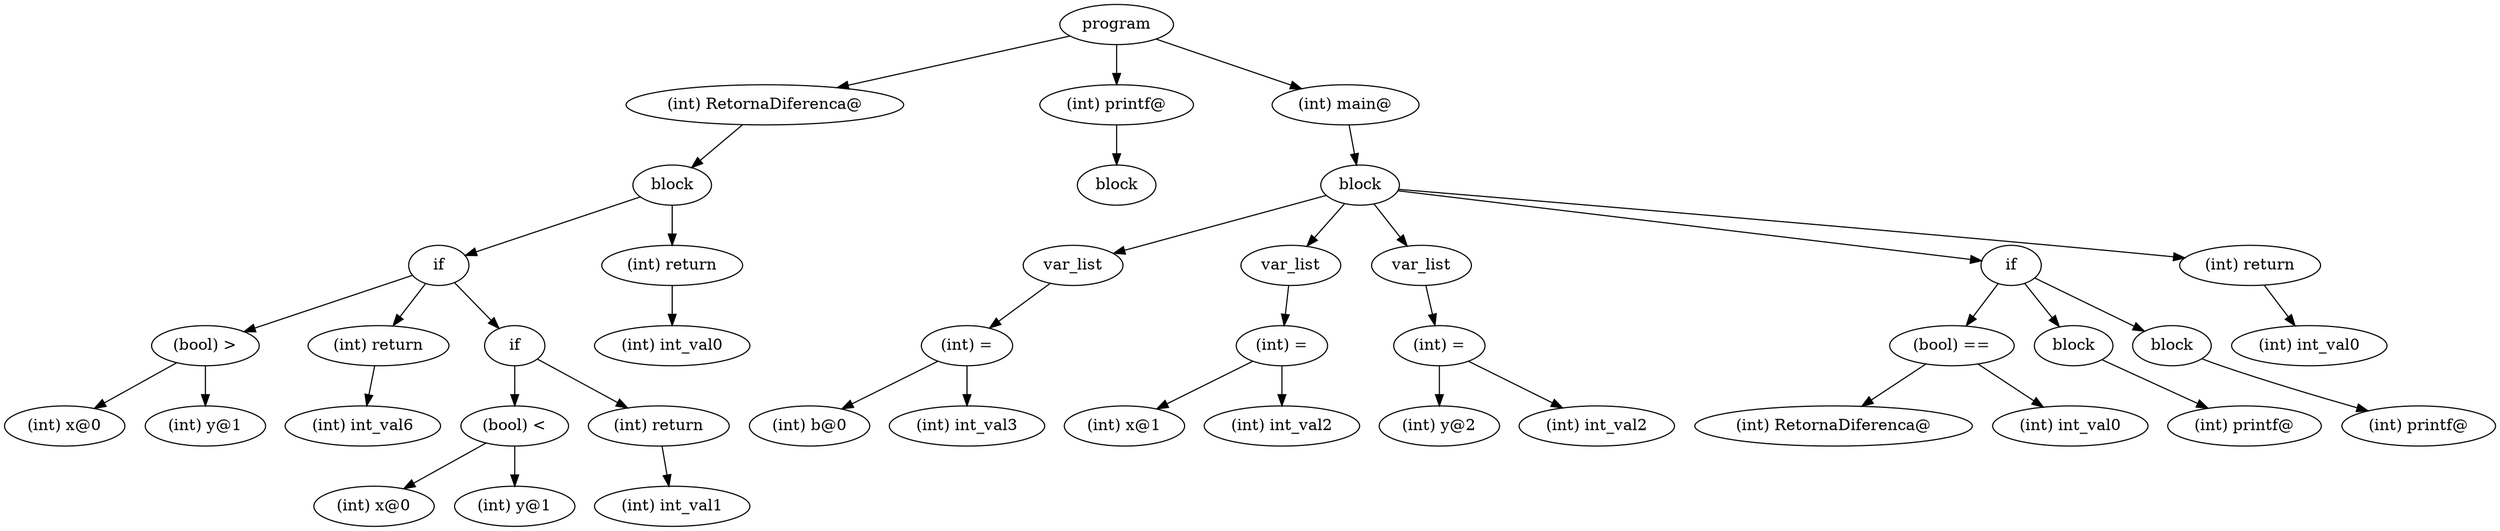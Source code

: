 digraph {
graph [ordering="out"];
node0[label="program"];
node1[label="(int) RetornaDiferenca@"];
node2[label="block"];
node3[label="if"];
node4[label="(bool) >"];
node5[label="(int) x@0"];
node4 -> node5;
node6[label="(int) y@1"];
node4 -> node6;
node3 -> node4;
node7[label="(int) return"];
node8[label="(int) int_val6"];
node7 -> node8;
node3 -> node7;
node9[label="if"];
node10[label="(bool) <"];
node11[label="(int) x@0"];
node10 -> node11;
node12[label="(int) y@1"];
node10 -> node12;
node9 -> node10;
node13[label="(int) return"];
node14[label="(int) int_val1"];
node13 -> node14;
node9 -> node13;
node3 -> node9;
node2 -> node3;
node15[label="(int) return"];
node16[label="(int) int_val0"];
node15 -> node16;
node2 -> node15;
node1 -> node2;
node0 -> node1;
node17[label="(int) printf@"];
node18[label="block"];
node17 -> node18;
node0 -> node17;
node19[label="(int) main@"];
node20[label="block"];
node21[label="var_list"];
node22[label="(int) ="];
node23[label="(int) b@0"];
node22 -> node23;
node24[label="(int) int_val3"];
node22 -> node24;
node21 -> node22;
node20 -> node21;
node25[label="var_list"];
node26[label="(int) ="];
node27[label="(int) x@1"];
node26 -> node27;
node28[label="(int) int_val2"];
node26 -> node28;
node25 -> node26;
node20 -> node25;
node29[label="var_list"];
node30[label="(int) ="];
node31[label="(int) y@2"];
node30 -> node31;
node32[label="(int) int_val2"];
node30 -> node32;
node29 -> node30;
node20 -> node29;
node33[label="if"];
node34[label="(bool) =="];
node35[label="(int) RetornaDiferenca@"];
node34 -> node35;
node36[label="(int) int_val0"];
node34 -> node36;
node33 -> node34;
node37[label="block"];
node38[label="(int) printf@"];
node37 -> node38;
node33 -> node37;
node39[label="block"];
node40[label="(int) printf@"];
node39 -> node40;
node33 -> node39;
node20 -> node33;
node41[label="(int) return"];
node42[label="(int) int_val0"];
node41 -> node42;
node20 -> node41;
node19 -> node20;
node0 -> node19;
}
